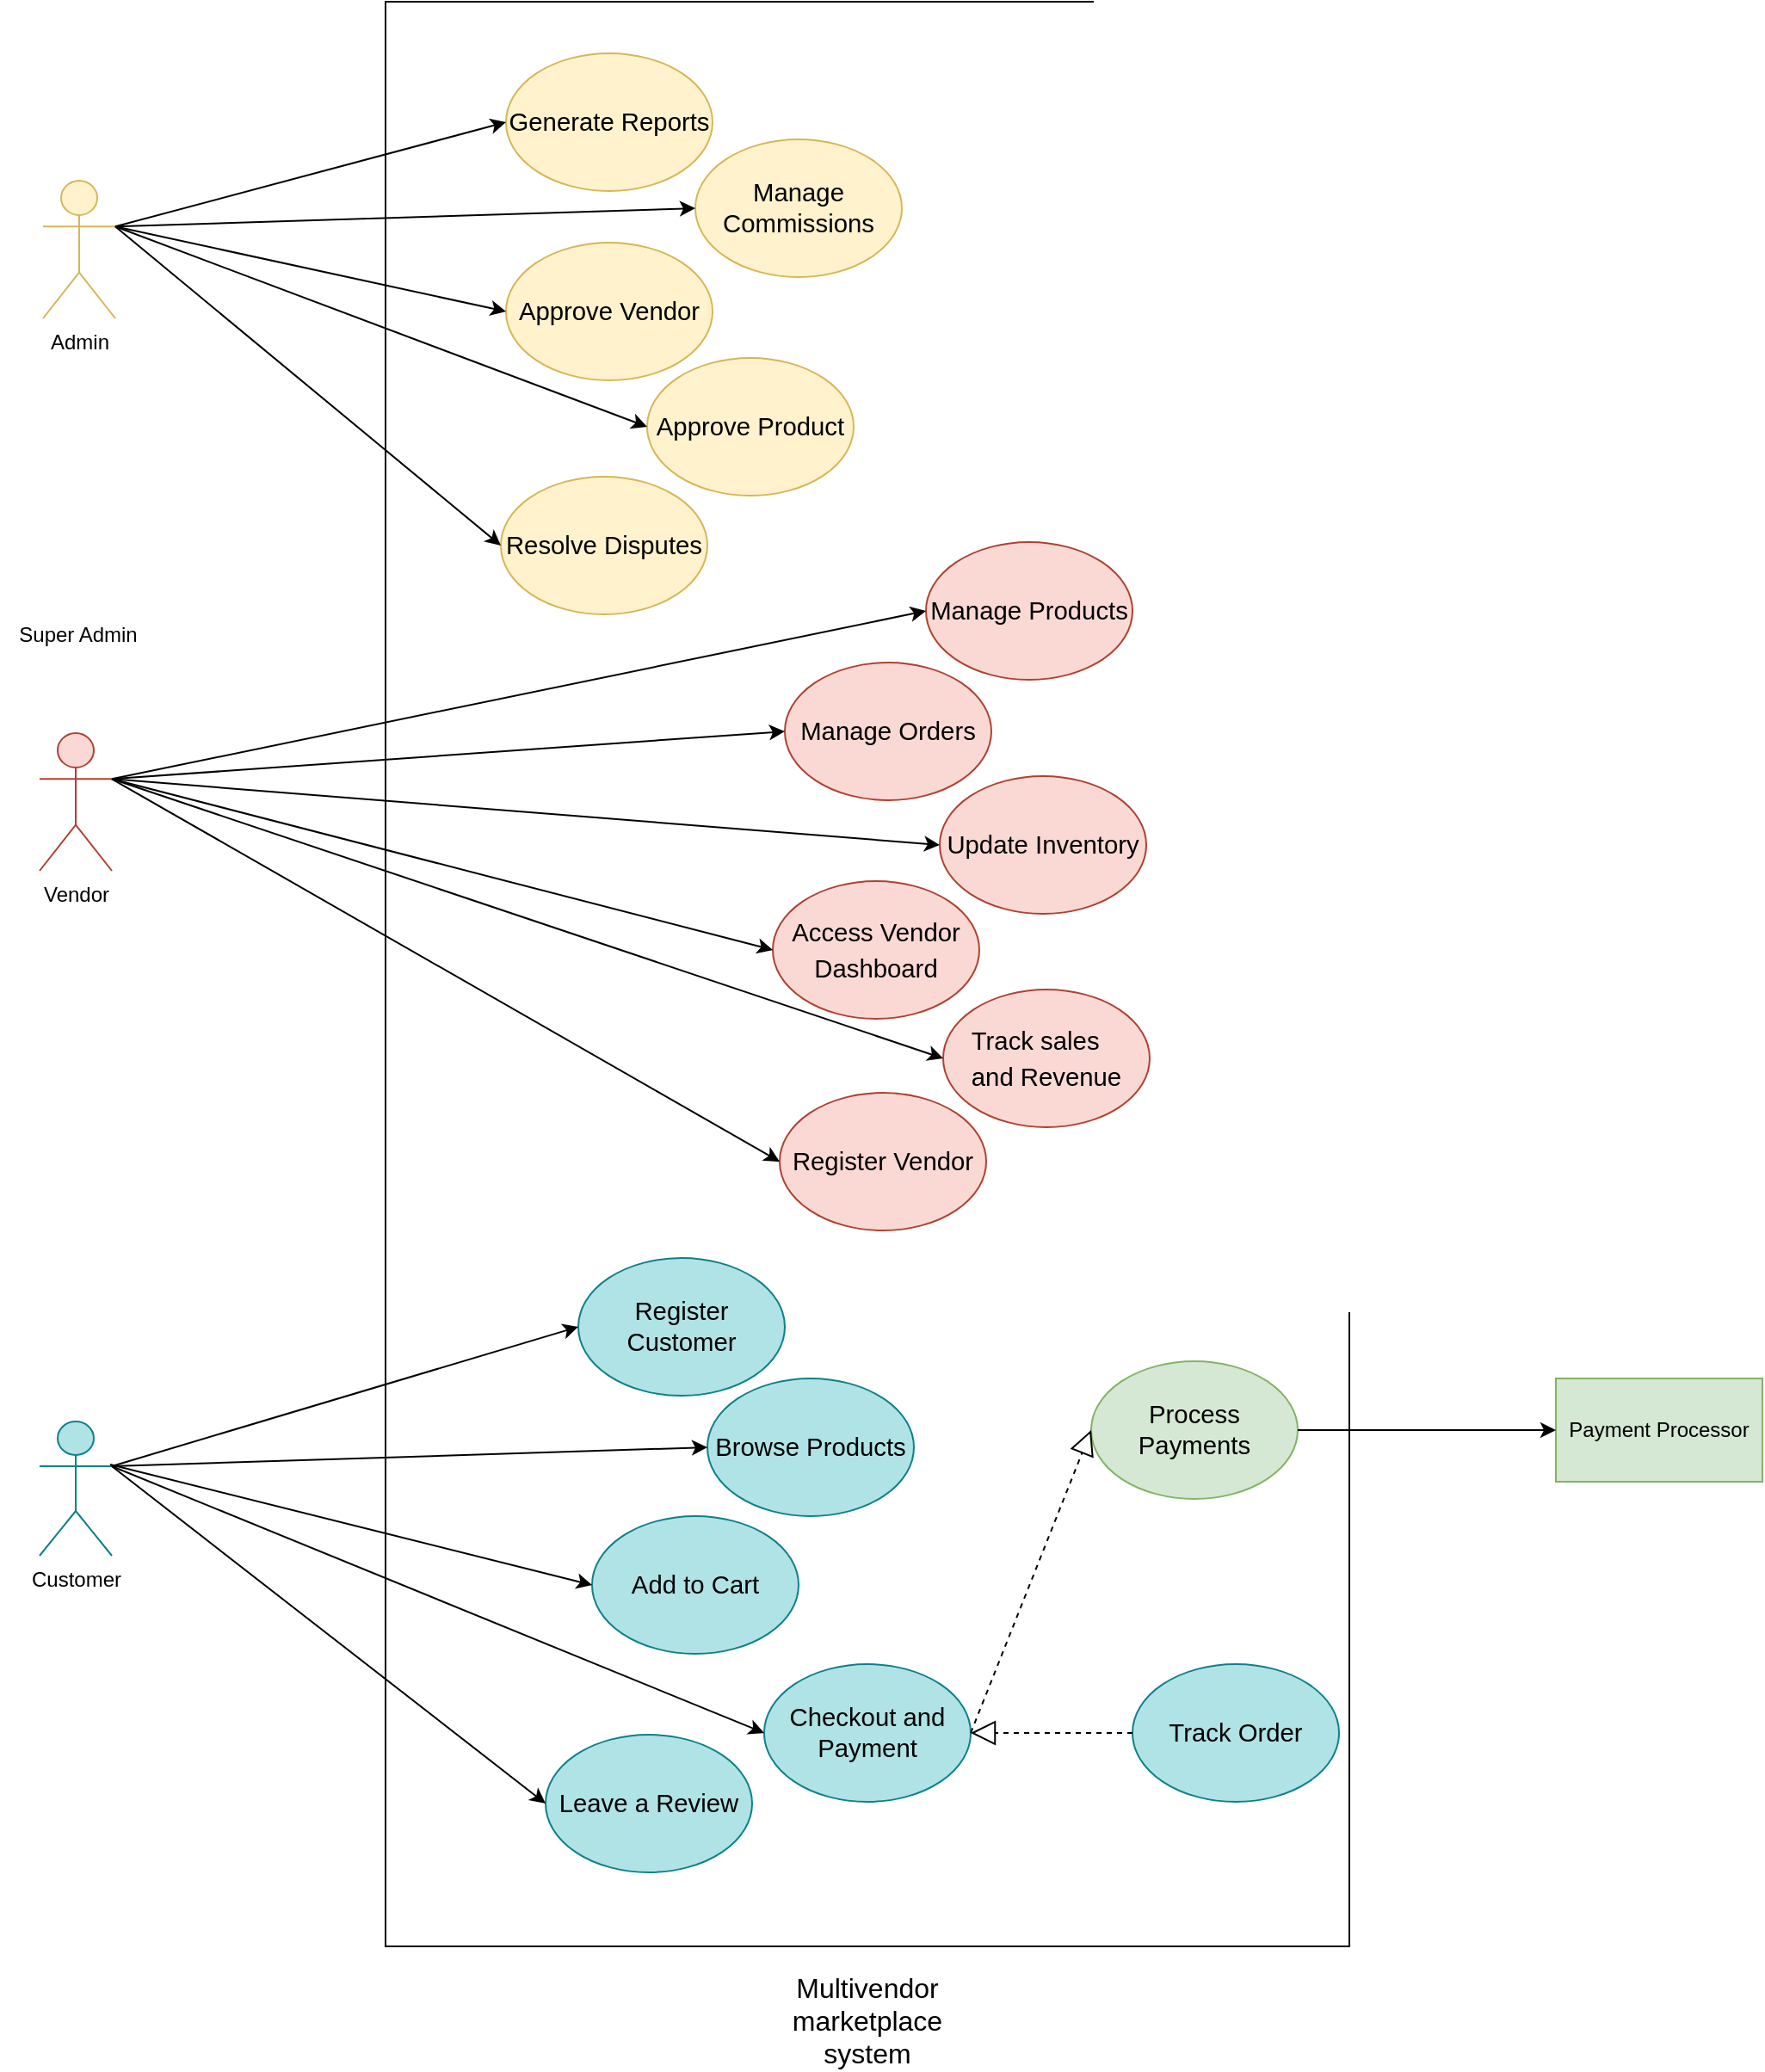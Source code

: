 <mxfile version="24.7.16">
  <diagram name="Page-1" id="h1UEqUlPSmzsKKhylvyX">
    <mxGraphModel dx="2046" dy="944" grid="1" gridSize="10" guides="1" tooltips="1" connect="1" arrows="1" fold="1" page="0" pageScale="1" pageWidth="850" pageHeight="1100" math="0" shadow="0">
      <root>
        <mxCell id="0" />
        <mxCell id="1" parent="0" />
        <mxCell id="19z8RV-EQxKmmnqX6jCV-1" value="Admin" style="shape=umlActor;verticalLabelPosition=bottom;verticalAlign=top;html=1;outlineConnect=0;fillColor=#fff2cc;strokeColor=#d6b656;" vertex="1" parent="1">
          <mxGeometry x="1" y="214" width="42" height="80" as="geometry" />
        </mxCell>
        <mxCell id="19z8RV-EQxKmmnqX6jCV-2" value="Vendor" style="shape=umlActor;verticalLabelPosition=bottom;verticalAlign=top;html=1;outlineConnect=0;fillColor=#fad9d5;strokeColor=#ae4132;" vertex="1" parent="1">
          <mxGeometry x="-1" y="535" width="42" height="80" as="geometry" />
        </mxCell>
        <mxCell id="19z8RV-EQxKmmnqX6jCV-3" value="Customer" style="shape=umlActor;verticalLabelPosition=bottom;verticalAlign=top;html=1;outlineConnect=0;fillColor=#b0e3e6;strokeColor=#0e8088;" vertex="1" parent="1">
          <mxGeometry x="-1" y="935" width="42" height="78" as="geometry" />
        </mxCell>
        <mxCell id="19z8RV-EQxKmmnqX6jCV-42" value="" style="rounded=0;whiteSpace=wrap;html=1;" vertex="1" parent="1">
          <mxGeometry x="200" y="110" width="560" height="1130" as="geometry" />
        </mxCell>
        <mxCell id="19z8RV-EQxKmmnqX6jCV-43" value="&lt;span style=&quot;font-family: Arial, sans-serif; font-size: 14.667px; text-align: left; white-space: pre-wrap;&quot;&gt;Generate Reports&lt;/span&gt;" style="ellipse;whiteSpace=wrap;html=1;fillColor=#fff2cc;strokeColor=#d6b656;" vertex="1" parent="1">
          <mxGeometry x="270" y="140" width="120" height="80" as="geometry" />
        </mxCell>
        <mxCell id="19z8RV-EQxKmmnqX6jCV-44" value="&lt;span style=&quot;font-family: Arial, sans-serif; font-size: 14.667px; text-align: left; white-space: pre-wrap;&quot;&gt;Resolve Disputes&lt;/span&gt;" style="ellipse;whiteSpace=wrap;html=1;fillColor=#fff2cc;strokeColor=#d6b656;" vertex="1" parent="1">
          <mxGeometry x="267" y="386" width="120" height="80" as="geometry" />
        </mxCell>
        <mxCell id="19z8RV-EQxKmmnqX6jCV-45" value="&lt;span style=&quot;font-family: Arial, sans-serif; font-size: 14.667px; text-align: left; white-space: pre-wrap;&quot;&gt;Manage Commissions&lt;/span&gt;" style="ellipse;whiteSpace=wrap;html=1;fillColor=#fff2cc;strokeColor=#d6b656;" vertex="1" parent="1">
          <mxGeometry x="380" y="190" width="120" height="80" as="geometry" />
        </mxCell>
        <mxCell id="19z8RV-EQxKmmnqX6jCV-46" value="&lt;span style=&quot;font-family: Arial, sans-serif; font-size: 14.667px; text-align: left; white-space: pre-wrap;&quot;&gt;Approve Product&lt;/span&gt;" style="ellipse;whiteSpace=wrap;html=1;fillColor=#fff2cc;strokeColor=#d6b656;" vertex="1" parent="1">
          <mxGeometry x="352" y="317" width="120" height="80" as="geometry" />
        </mxCell>
        <mxCell id="19z8RV-EQxKmmnqX6jCV-47" value="&lt;span style=&quot;font-family: Arial, sans-serif; font-size: 14.667px; text-align: left; white-space: pre-wrap;&quot;&gt;Approve Vendor&lt;/span&gt;" style="ellipse;whiteSpace=wrap;html=1;fillColor=#fff2cc;strokeColor=#d6b656;" vertex="1" parent="1">
          <mxGeometry x="270" y="250" width="120" height="80" as="geometry" />
        </mxCell>
        <mxCell id="19z8RV-EQxKmmnqX6jCV-48" value="&lt;b style=&quot;forced-color-adjust: none; color: rgb(0, 0, 0); font-family: Helvetica; font-size: 12px; font-style: normal; font-variant-ligatures: normal; font-variant-caps: normal; letter-spacing: normal; orphans: 2; text-indent: 0px; text-transform: none; white-space: normal; widows: 2; word-spacing: 0px; -webkit-text-stroke-width: 0px; background-color: rgb(255, 255, 255); text-decoration-thickness: initial; text-decoration-style: initial; text-decoration-color: initial; font-weight: normal;&quot; id=&quot;docs-internal-guid-3a3a2394-7fff-220d-6703-404efa882f15&quot;&gt;&lt;p style=&quot;forced-color-adjust: none; line-height: 1.38; margin-top: 0pt; margin-bottom: 0pt;&quot; dir=&quot;ltr&quot;&gt;&lt;span style=&quot;forced-color-adjust: none; font-size: 11pt; font-family: Arial, sans-serif; color: rgb(0, 0, 0); background-color: transparent; font-weight: 400; font-style: normal; font-variant: normal; text-decoration: none; vertical-align: baseline; white-space: pre-wrap;&quot;&gt;Access Vendor Dashboard&lt;/span&gt;&lt;/p&gt;&lt;/b&gt;" style="ellipse;whiteSpace=wrap;html=1;fillColor=#fad9d5;strokeColor=#ae4132;" vertex="1" parent="1">
          <mxGeometry x="425" y="621" width="120" height="80" as="geometry" />
        </mxCell>
        <mxCell id="19z8RV-EQxKmmnqX6jCV-49" value="&lt;span style=&quot;font-family: Arial, sans-serif; font-size: 14.667px; text-align: left; white-space: pre-wrap;&quot;&gt;Manage Products&lt;/span&gt;" style="ellipse;whiteSpace=wrap;html=1;fillColor=#fad9d5;strokeColor=#ae4132;" vertex="1" parent="1">
          <mxGeometry x="514" y="424" width="120" height="80" as="geometry" />
        </mxCell>
        <mxCell id="19z8RV-EQxKmmnqX6jCV-50" value="&lt;span style=&quot;forced-color-adjust: none; color: rgb(0, 0, 0); font-family: Helvetica; font-size: 12px; font-style: normal; font-variant-ligatures: normal; font-variant-caps: normal; letter-spacing: normal; orphans: 2; text-indent: 0px; text-transform: none; white-space: normal; widows: 2; word-spacing: 0px; -webkit-text-stroke-width: 0px; background-color: rgb(255, 255, 255); text-decoration-thickness: initial; text-decoration-style: initial; text-decoration-color: initial;&quot; id=&quot;docs-internal-guid-3a3a2394-7fff-220d-6703-404efa882f15&quot;&gt;&lt;p style=&quot;forced-color-adjust: none; line-height: 1.38; margin-top: 0pt; margin-bottom: 0pt;&quot; dir=&quot;ltr&quot;&gt;&lt;span style=&quot;forced-color-adjust: none; font-size: 11pt; font-family: Arial, sans-serif; color: rgb(0, 0, 0); background-color: transparent; font-style: normal; font-variant: normal; text-decoration: none; vertical-align: baseline; white-space: pre-wrap;&quot;&gt;Manage Orders&lt;/span&gt;&lt;/p&gt;&lt;/span&gt;" style="ellipse;whiteSpace=wrap;html=1;fillColor=#fad9d5;strokeColor=#ae4132;" vertex="1" parent="1">
          <mxGeometry x="432" y="494" width="120" height="80" as="geometry" />
        </mxCell>
        <mxCell id="19z8RV-EQxKmmnqX6jCV-51" value="&lt;b style=&quot;forced-color-adjust: none; color: rgb(0, 0, 0); font-family: Helvetica; font-size: 12px; font-style: normal; font-variant-ligatures: normal; font-variant-caps: normal; letter-spacing: normal; orphans: 2; text-align: left; text-indent: 0px; text-transform: none; white-space: normal; widows: 2; word-spacing: 0px; -webkit-text-stroke-width: 0px; background-color: rgb(255, 255, 255); text-decoration-thickness: initial; text-decoration-style: initial; text-decoration-color: initial; font-weight: normal;&quot; id=&quot;docs-internal-guid-3a3a2394-7fff-220d-6703-404efa882f15&quot;&gt;&lt;p style=&quot;forced-color-adjust: none; line-height: 1.38; margin-top: 0pt; margin-bottom: 0pt;&quot; dir=&quot;ltr&quot;&gt;&lt;span style=&quot;forced-color-adjust: none; font-size: 11pt; font-family: Arial, sans-serif; color: rgb(0, 0, 0); background-color: transparent; font-weight: 400; font-style: normal; font-variant: normal; text-decoration: none; vertical-align: baseline; white-space: pre-wrap;&quot;&gt;Track sales &lt;/span&gt;&lt;/p&gt;&lt;p style=&quot;forced-color-adjust: none; line-height: 1.38; margin-top: 0pt; margin-bottom: 0pt;&quot; dir=&quot;ltr&quot;&gt;&lt;span style=&quot;forced-color-adjust: none; font-size: 11pt; font-family: Arial, sans-serif; color: rgb(0, 0, 0); background-color: transparent; font-weight: 400; font-style: normal; font-variant: normal; text-decoration: none; vertical-align: baseline; white-space: pre-wrap;&quot;&gt;and Revenue&lt;/span&gt;&lt;/p&gt;&lt;/b&gt;" style="ellipse;whiteSpace=wrap;html=1;fillColor=#fad9d5;strokeColor=#ae4132;" vertex="1" parent="1">
          <mxGeometry x="524" y="684" width="120" height="80" as="geometry" />
        </mxCell>
        <mxCell id="19z8RV-EQxKmmnqX6jCV-52" value="&lt;span style=&quot;font-family: Arial, sans-serif; font-size: 14.667px; text-align: left; white-space: pre-wrap;&quot;&gt;Update Inventory&lt;/span&gt;" style="ellipse;whiteSpace=wrap;html=1;fillColor=#fad9d5;strokeColor=#ae4132;" vertex="1" parent="1">
          <mxGeometry x="522" y="560" width="120" height="80" as="geometry" />
        </mxCell>
        <mxCell id="19z8RV-EQxKmmnqX6jCV-53" value="&lt;span style=&quot;font-family: Arial, sans-serif; font-size: 14.667px; text-align: left; white-space: pre-wrap;&quot;&gt;Register Vendor&lt;/span&gt;" style="ellipse;whiteSpace=wrap;html=1;fillColor=#fad9d5;strokeColor=#ae4132;" vertex="1" parent="1">
          <mxGeometry x="429" y="744" width="120" height="80" as="geometry" />
        </mxCell>
        <mxCell id="19z8RV-EQxKmmnqX6jCV-54" value="&lt;span style=&quot;font-family: Arial, sans-serif; font-size: 14.667px; text-align: left; white-space: pre-wrap;&quot;&gt;Register Customer&lt;/span&gt;" style="ellipse;whiteSpace=wrap;html=1;fillColor=#b0e3e6;strokeColor=#0e8088;" vertex="1" parent="1">
          <mxGeometry x="312" y="840" width="120" height="80" as="geometry" />
        </mxCell>
        <mxCell id="19z8RV-EQxKmmnqX6jCV-55" value="&lt;span style=&quot;font-family: Arial, sans-serif; font-size: 14.667px; text-align: left; white-space: pre-wrap;&quot;&gt;Browse Products&lt;/span&gt;" style="ellipse;whiteSpace=wrap;html=1;fillColor=#b0e3e6;strokeColor=#0e8088;" vertex="1" parent="1">
          <mxGeometry x="387" y="910" width="120" height="80" as="geometry" />
        </mxCell>
        <mxCell id="19z8RV-EQxKmmnqX6jCV-56" value="&lt;span style=&quot;font-family: Arial, sans-serif; font-size: 14.667px; text-align: left; white-space: pre-wrap;&quot;&gt;Add to Cart&lt;/span&gt;" style="ellipse;whiteSpace=wrap;html=1;fillColor=#b0e3e6;strokeColor=#0e8088;" vertex="1" parent="1">
          <mxGeometry x="320" y="990" width="120" height="80" as="geometry" />
        </mxCell>
        <mxCell id="19z8RV-EQxKmmnqX6jCV-57" value="&lt;span style=&quot;font-family: Arial, sans-serif; font-size: 14.667px; text-align: left; white-space: pre-wrap;&quot;&gt;Checkout and Payment&lt;/span&gt;" style="ellipse;whiteSpace=wrap;html=1;fillColor=#b0e3e6;strokeColor=#0e8088;" vertex="1" parent="1">
          <mxGeometry x="420" y="1076" width="120" height="80" as="geometry" />
        </mxCell>
        <mxCell id="19z8RV-EQxKmmnqX6jCV-58" value="&lt;span style=&quot;font-family: Arial, sans-serif; font-size: 14.667px; text-align: left; white-space: pre-wrap;&quot;&gt;Track Order&lt;/span&gt;" style="ellipse;whiteSpace=wrap;html=1;fillColor=#b0e3e6;strokeColor=#0e8088;" vertex="1" parent="1">
          <mxGeometry x="634" y="1076" width="120" height="80" as="geometry" />
        </mxCell>
        <mxCell id="19z8RV-EQxKmmnqX6jCV-59" value="&lt;span style=&quot;font-family: Arial, sans-serif; font-size: 14.667px; text-align: left; white-space: pre-wrap;&quot;&gt;Process Payments&lt;/span&gt;" style="ellipse;whiteSpace=wrap;html=1;fillColor=#d5e8d4;strokeColor=#82b366;" vertex="1" parent="1">
          <mxGeometry x="610" y="900" width="120" height="80" as="geometry" />
        </mxCell>
        <mxCell id="19z8RV-EQxKmmnqX6jCV-60" value="&lt;span style=&quot;font-family: Arial, sans-serif; font-size: 14.667px; text-align: left; white-space: pre-wrap;&quot;&gt;Leave a Review&lt;/span&gt;" style="ellipse;whiteSpace=wrap;html=1;fillColor=#b0e3e6;strokeColor=#0e8088;" vertex="1" parent="1">
          <mxGeometry x="293" y="1117" width="120" height="80" as="geometry" />
        </mxCell>
        <mxCell id="19z8RV-EQxKmmnqX6jCV-63" value="" style="endArrow=classic;html=1;rounded=0;exitX=1;exitY=0.333;exitDx=0;exitDy=0;exitPerimeter=0;entryX=0;entryY=0.5;entryDx=0;entryDy=0;" edge="1" parent="1" source="19z8RV-EQxKmmnqX6jCV-1" target="19z8RV-EQxKmmnqX6jCV-43">
          <mxGeometry width="50" height="50" relative="1" as="geometry">
            <mxPoint x="500" y="630" as="sourcePoint" />
            <mxPoint x="550" y="580" as="targetPoint" />
          </mxGeometry>
        </mxCell>
        <mxCell id="19z8RV-EQxKmmnqX6jCV-64" value="" style="endArrow=classic;html=1;rounded=0;exitX=1;exitY=0.333;exitDx=0;exitDy=0;exitPerimeter=0;entryX=0;entryY=0.5;entryDx=0;entryDy=0;" edge="1" parent="1" source="19z8RV-EQxKmmnqX6jCV-1" target="19z8RV-EQxKmmnqX6jCV-45">
          <mxGeometry width="50" height="50" relative="1" as="geometry">
            <mxPoint x="500" y="630" as="sourcePoint" />
            <mxPoint x="550" y="580" as="targetPoint" />
          </mxGeometry>
        </mxCell>
        <mxCell id="19z8RV-EQxKmmnqX6jCV-65" value="" style="endArrow=classic;html=1;rounded=0;exitX=1;exitY=0.333;exitDx=0;exitDy=0;exitPerimeter=0;entryX=0;entryY=0.5;entryDx=0;entryDy=0;" edge="1" parent="1" source="19z8RV-EQxKmmnqX6jCV-1" target="19z8RV-EQxKmmnqX6jCV-47">
          <mxGeometry width="50" height="50" relative="1" as="geometry">
            <mxPoint x="120" y="290" as="sourcePoint" />
            <mxPoint x="550" y="610" as="targetPoint" />
          </mxGeometry>
        </mxCell>
        <mxCell id="19z8RV-EQxKmmnqX6jCV-66" value="" style="endArrow=classic;html=1;rounded=0;exitX=1;exitY=0.333;exitDx=0;exitDy=0;exitPerimeter=0;entryX=0;entryY=0.5;entryDx=0;entryDy=0;" edge="1" parent="1" source="19z8RV-EQxKmmnqX6jCV-1" target="19z8RV-EQxKmmnqX6jCV-46">
          <mxGeometry width="50" height="50" relative="1" as="geometry">
            <mxPoint x="500" y="660" as="sourcePoint" />
            <mxPoint x="550" y="610" as="targetPoint" />
          </mxGeometry>
        </mxCell>
        <mxCell id="19z8RV-EQxKmmnqX6jCV-67" value="" style="endArrow=classic;html=1;rounded=0;exitX=1;exitY=0.333;exitDx=0;exitDy=0;exitPerimeter=0;entryX=0;entryY=0.5;entryDx=0;entryDy=0;" edge="1" parent="1" source="19z8RV-EQxKmmnqX6jCV-1" target="19z8RV-EQxKmmnqX6jCV-44">
          <mxGeometry width="50" height="50" relative="1" as="geometry">
            <mxPoint x="130" y="280" as="sourcePoint" />
            <mxPoint x="550" y="610" as="targetPoint" />
          </mxGeometry>
        </mxCell>
        <mxCell id="19z8RV-EQxKmmnqX6jCV-69" value="" style="endArrow=classic;html=1;rounded=0;exitX=1;exitY=0.333;exitDx=0;exitDy=0;exitPerimeter=0;entryX=0;entryY=0.5;entryDx=0;entryDy=0;" edge="1" parent="1" source="19z8RV-EQxKmmnqX6jCV-2" target="19z8RV-EQxKmmnqX6jCV-53">
          <mxGeometry width="50" height="50" relative="1" as="geometry">
            <mxPoint x="500" y="620" as="sourcePoint" />
            <mxPoint x="550" y="570" as="targetPoint" />
          </mxGeometry>
        </mxCell>
        <mxCell id="19z8RV-EQxKmmnqX6jCV-70" value="" style="endArrow=classic;html=1;rounded=0;exitX=1;exitY=0.333;exitDx=0;exitDy=0;exitPerimeter=0;entryX=0;entryY=0.5;entryDx=0;entryDy=0;" edge="1" parent="1" source="19z8RV-EQxKmmnqX6jCV-2" target="19z8RV-EQxKmmnqX6jCV-51">
          <mxGeometry width="50" height="50" relative="1" as="geometry">
            <mxPoint x="500" y="620" as="sourcePoint" />
            <mxPoint x="550" y="570" as="targetPoint" />
          </mxGeometry>
        </mxCell>
        <mxCell id="19z8RV-EQxKmmnqX6jCV-71" value="" style="endArrow=classic;html=1;rounded=0;exitX=1;exitY=0.333;exitDx=0;exitDy=0;exitPerimeter=0;entryX=0;entryY=0.5;entryDx=0;entryDy=0;" edge="1" parent="1" source="19z8RV-EQxKmmnqX6jCV-2" target="19z8RV-EQxKmmnqX6jCV-48">
          <mxGeometry width="50" height="50" relative="1" as="geometry">
            <mxPoint x="500" y="620" as="sourcePoint" />
            <mxPoint x="550" y="570" as="targetPoint" />
          </mxGeometry>
        </mxCell>
        <mxCell id="19z8RV-EQxKmmnqX6jCV-72" value="" style="endArrow=classic;html=1;rounded=0;exitX=1;exitY=0.333;exitDx=0;exitDy=0;exitPerimeter=0;entryX=0;entryY=0.5;entryDx=0;entryDy=0;" edge="1" parent="1" source="19z8RV-EQxKmmnqX6jCV-2" target="19z8RV-EQxKmmnqX6jCV-52">
          <mxGeometry width="50" height="50" relative="1" as="geometry">
            <mxPoint x="500" y="620" as="sourcePoint" />
            <mxPoint x="550" y="570" as="targetPoint" />
          </mxGeometry>
        </mxCell>
        <mxCell id="19z8RV-EQxKmmnqX6jCV-73" value="" style="endArrow=classic;html=1;rounded=0;exitX=1;exitY=0.333;exitDx=0;exitDy=0;exitPerimeter=0;entryX=0;entryY=0.5;entryDx=0;entryDy=0;" edge="1" parent="1" source="19z8RV-EQxKmmnqX6jCV-2" target="19z8RV-EQxKmmnqX6jCV-50">
          <mxGeometry width="50" height="50" relative="1" as="geometry">
            <mxPoint x="500" y="620" as="sourcePoint" />
            <mxPoint x="550" y="570" as="targetPoint" />
          </mxGeometry>
        </mxCell>
        <mxCell id="19z8RV-EQxKmmnqX6jCV-74" value="" style="endArrow=classic;html=1;rounded=0;exitX=1;exitY=0.333;exitDx=0;exitDy=0;exitPerimeter=0;entryX=0;entryY=0.5;entryDx=0;entryDy=0;" edge="1" parent="1" source="19z8RV-EQxKmmnqX6jCV-2" target="19z8RV-EQxKmmnqX6jCV-49">
          <mxGeometry width="50" height="50" relative="1" as="geometry">
            <mxPoint x="500" y="620" as="sourcePoint" />
            <mxPoint x="550" y="570" as="targetPoint" />
          </mxGeometry>
        </mxCell>
        <mxCell id="19z8RV-EQxKmmnqX6jCV-75" value="" style="endArrow=classic;html=1;rounded=0;exitX=1;exitY=0.333;exitDx=0;exitDy=0;exitPerimeter=0;entryX=0;entryY=0.5;entryDx=0;entryDy=0;" edge="1" parent="1" source="19z8RV-EQxKmmnqX6jCV-3" target="19z8RV-EQxKmmnqX6jCV-54">
          <mxGeometry width="50" height="50" relative="1" as="geometry">
            <mxPoint x="500" y="1200" as="sourcePoint" />
            <mxPoint x="550" y="1150" as="targetPoint" />
          </mxGeometry>
        </mxCell>
        <mxCell id="19z8RV-EQxKmmnqX6jCV-76" value="" style="endArrow=classic;html=1;rounded=0;exitX=1;exitY=0.333;exitDx=0;exitDy=0;exitPerimeter=0;entryX=0;entryY=0.5;entryDx=0;entryDy=0;" edge="1" parent="1" source="19z8RV-EQxKmmnqX6jCV-3" target="19z8RV-EQxKmmnqX6jCV-55">
          <mxGeometry width="50" height="50" relative="1" as="geometry">
            <mxPoint x="500" y="1200" as="sourcePoint" />
            <mxPoint x="550" y="1150" as="targetPoint" />
          </mxGeometry>
        </mxCell>
        <mxCell id="19z8RV-EQxKmmnqX6jCV-77" value="" style="endArrow=classic;html=1;rounded=0;entryX=0;entryY=0.5;entryDx=0;entryDy=0;" edge="1" parent="1" target="19z8RV-EQxKmmnqX6jCV-56">
          <mxGeometry width="50" height="50" relative="1" as="geometry">
            <mxPoint x="40" y="960" as="sourcePoint" />
            <mxPoint x="550" y="1150" as="targetPoint" />
          </mxGeometry>
        </mxCell>
        <mxCell id="19z8RV-EQxKmmnqX6jCV-88" value="" style="endArrow=block;dashed=1;endFill=0;endSize=12;html=1;rounded=0;exitX=0;exitY=0.5;exitDx=0;exitDy=0;entryX=1;entryY=0.5;entryDx=0;entryDy=0;" edge="1" parent="1" source="19z8RV-EQxKmmnqX6jCV-58" target="19z8RV-EQxKmmnqX6jCV-57">
          <mxGeometry width="160" relative="1" as="geometry">
            <mxPoint x="440" y="1180" as="sourcePoint" />
            <mxPoint x="600" y="1180" as="targetPoint" />
          </mxGeometry>
        </mxCell>
        <mxCell id="19z8RV-EQxKmmnqX6jCV-90" value="" style="endArrow=classic;html=1;rounded=0;exitX=1;exitY=0.333;exitDx=0;exitDy=0;exitPerimeter=0;entryX=0;entryY=0.5;entryDx=0;entryDy=0;" edge="1" parent="1" source="19z8RV-EQxKmmnqX6jCV-3" target="19z8RV-EQxKmmnqX6jCV-57">
          <mxGeometry width="50" height="50" relative="1" as="geometry">
            <mxPoint x="500" y="790" as="sourcePoint" />
            <mxPoint x="550" y="740" as="targetPoint" />
          </mxGeometry>
        </mxCell>
        <mxCell id="19z8RV-EQxKmmnqX6jCV-91" value="" style="endArrow=classic;html=1;rounded=0;exitX=1;exitY=0.333;exitDx=0;exitDy=0;exitPerimeter=0;entryX=0;entryY=0.5;entryDx=0;entryDy=0;" edge="1" parent="1" source="19z8RV-EQxKmmnqX6jCV-3" target="19z8RV-EQxKmmnqX6jCV-60">
          <mxGeometry width="50" height="50" relative="1" as="geometry">
            <mxPoint x="500" y="1130" as="sourcePoint" />
            <mxPoint x="550" y="1080" as="targetPoint" />
          </mxGeometry>
        </mxCell>
        <mxCell id="19z8RV-EQxKmmnqX6jCV-92" value="Payment Processor" style="rounded=0;whiteSpace=wrap;html=1;fillColor=#d5e8d4;strokeColor=#82b366;" vertex="1" parent="1">
          <mxGeometry x="880" y="910" width="120" height="60" as="geometry" />
        </mxCell>
        <mxCell id="19z8RV-EQxKmmnqX6jCV-93" value="" style="endArrow=classic;html=1;rounded=0;exitX=1;exitY=0.5;exitDx=0;exitDy=0;entryX=0;entryY=0.5;entryDx=0;entryDy=0;" edge="1" parent="1" source="19z8RV-EQxKmmnqX6jCV-59" target="19z8RV-EQxKmmnqX6jCV-92">
          <mxGeometry width="50" height="50" relative="1" as="geometry">
            <mxPoint x="580" y="860" as="sourcePoint" />
            <mxPoint x="630" y="810" as="targetPoint" />
          </mxGeometry>
        </mxCell>
        <mxCell id="19z8RV-EQxKmmnqX6jCV-94" value="" style="endArrow=block;dashed=1;endFill=0;endSize=12;html=1;rounded=0;exitX=1;exitY=0.5;exitDx=0;exitDy=0;entryX=0;entryY=0.5;entryDx=0;entryDy=0;" edge="1" parent="1" source="19z8RV-EQxKmmnqX6jCV-57" target="19z8RV-EQxKmmnqX6jCV-59">
          <mxGeometry width="160" relative="1" as="geometry">
            <mxPoint x="550" y="1126" as="sourcePoint" />
            <mxPoint x="644" y="1126" as="targetPoint" />
          </mxGeometry>
        </mxCell>
        <mxCell id="19z8RV-EQxKmmnqX6jCV-101" value="" style="group" vertex="1" connectable="0" parent="1">
          <mxGeometry x="-24" y="372" width="90" height="121" as="geometry" />
        </mxCell>
        <mxCell id="19z8RV-EQxKmmnqX6jCV-96" value="Super Admin" style="text;html=1;align=center;verticalAlign=middle;resizable=0;points=[];autosize=1;strokeColor=none;fillColor=none;" vertex="1" parent="19z8RV-EQxKmmnqX6jCV-101">
          <mxGeometry y="91" width="90" height="30" as="geometry" />
        </mxCell>
        <mxCell id="19z8RV-EQxKmmnqX6jCV-106" value="&lt;font style=&quot;font-size: 16px;&quot;&gt;Multivendor marketplace system&lt;/font&gt;" style="text;html=1;align=center;verticalAlign=middle;whiteSpace=wrap;rounded=0;" vertex="1" parent="1">
          <mxGeometry x="450" y="1268" width="60" height="30" as="geometry" />
        </mxCell>
      </root>
    </mxGraphModel>
  </diagram>
</mxfile>
